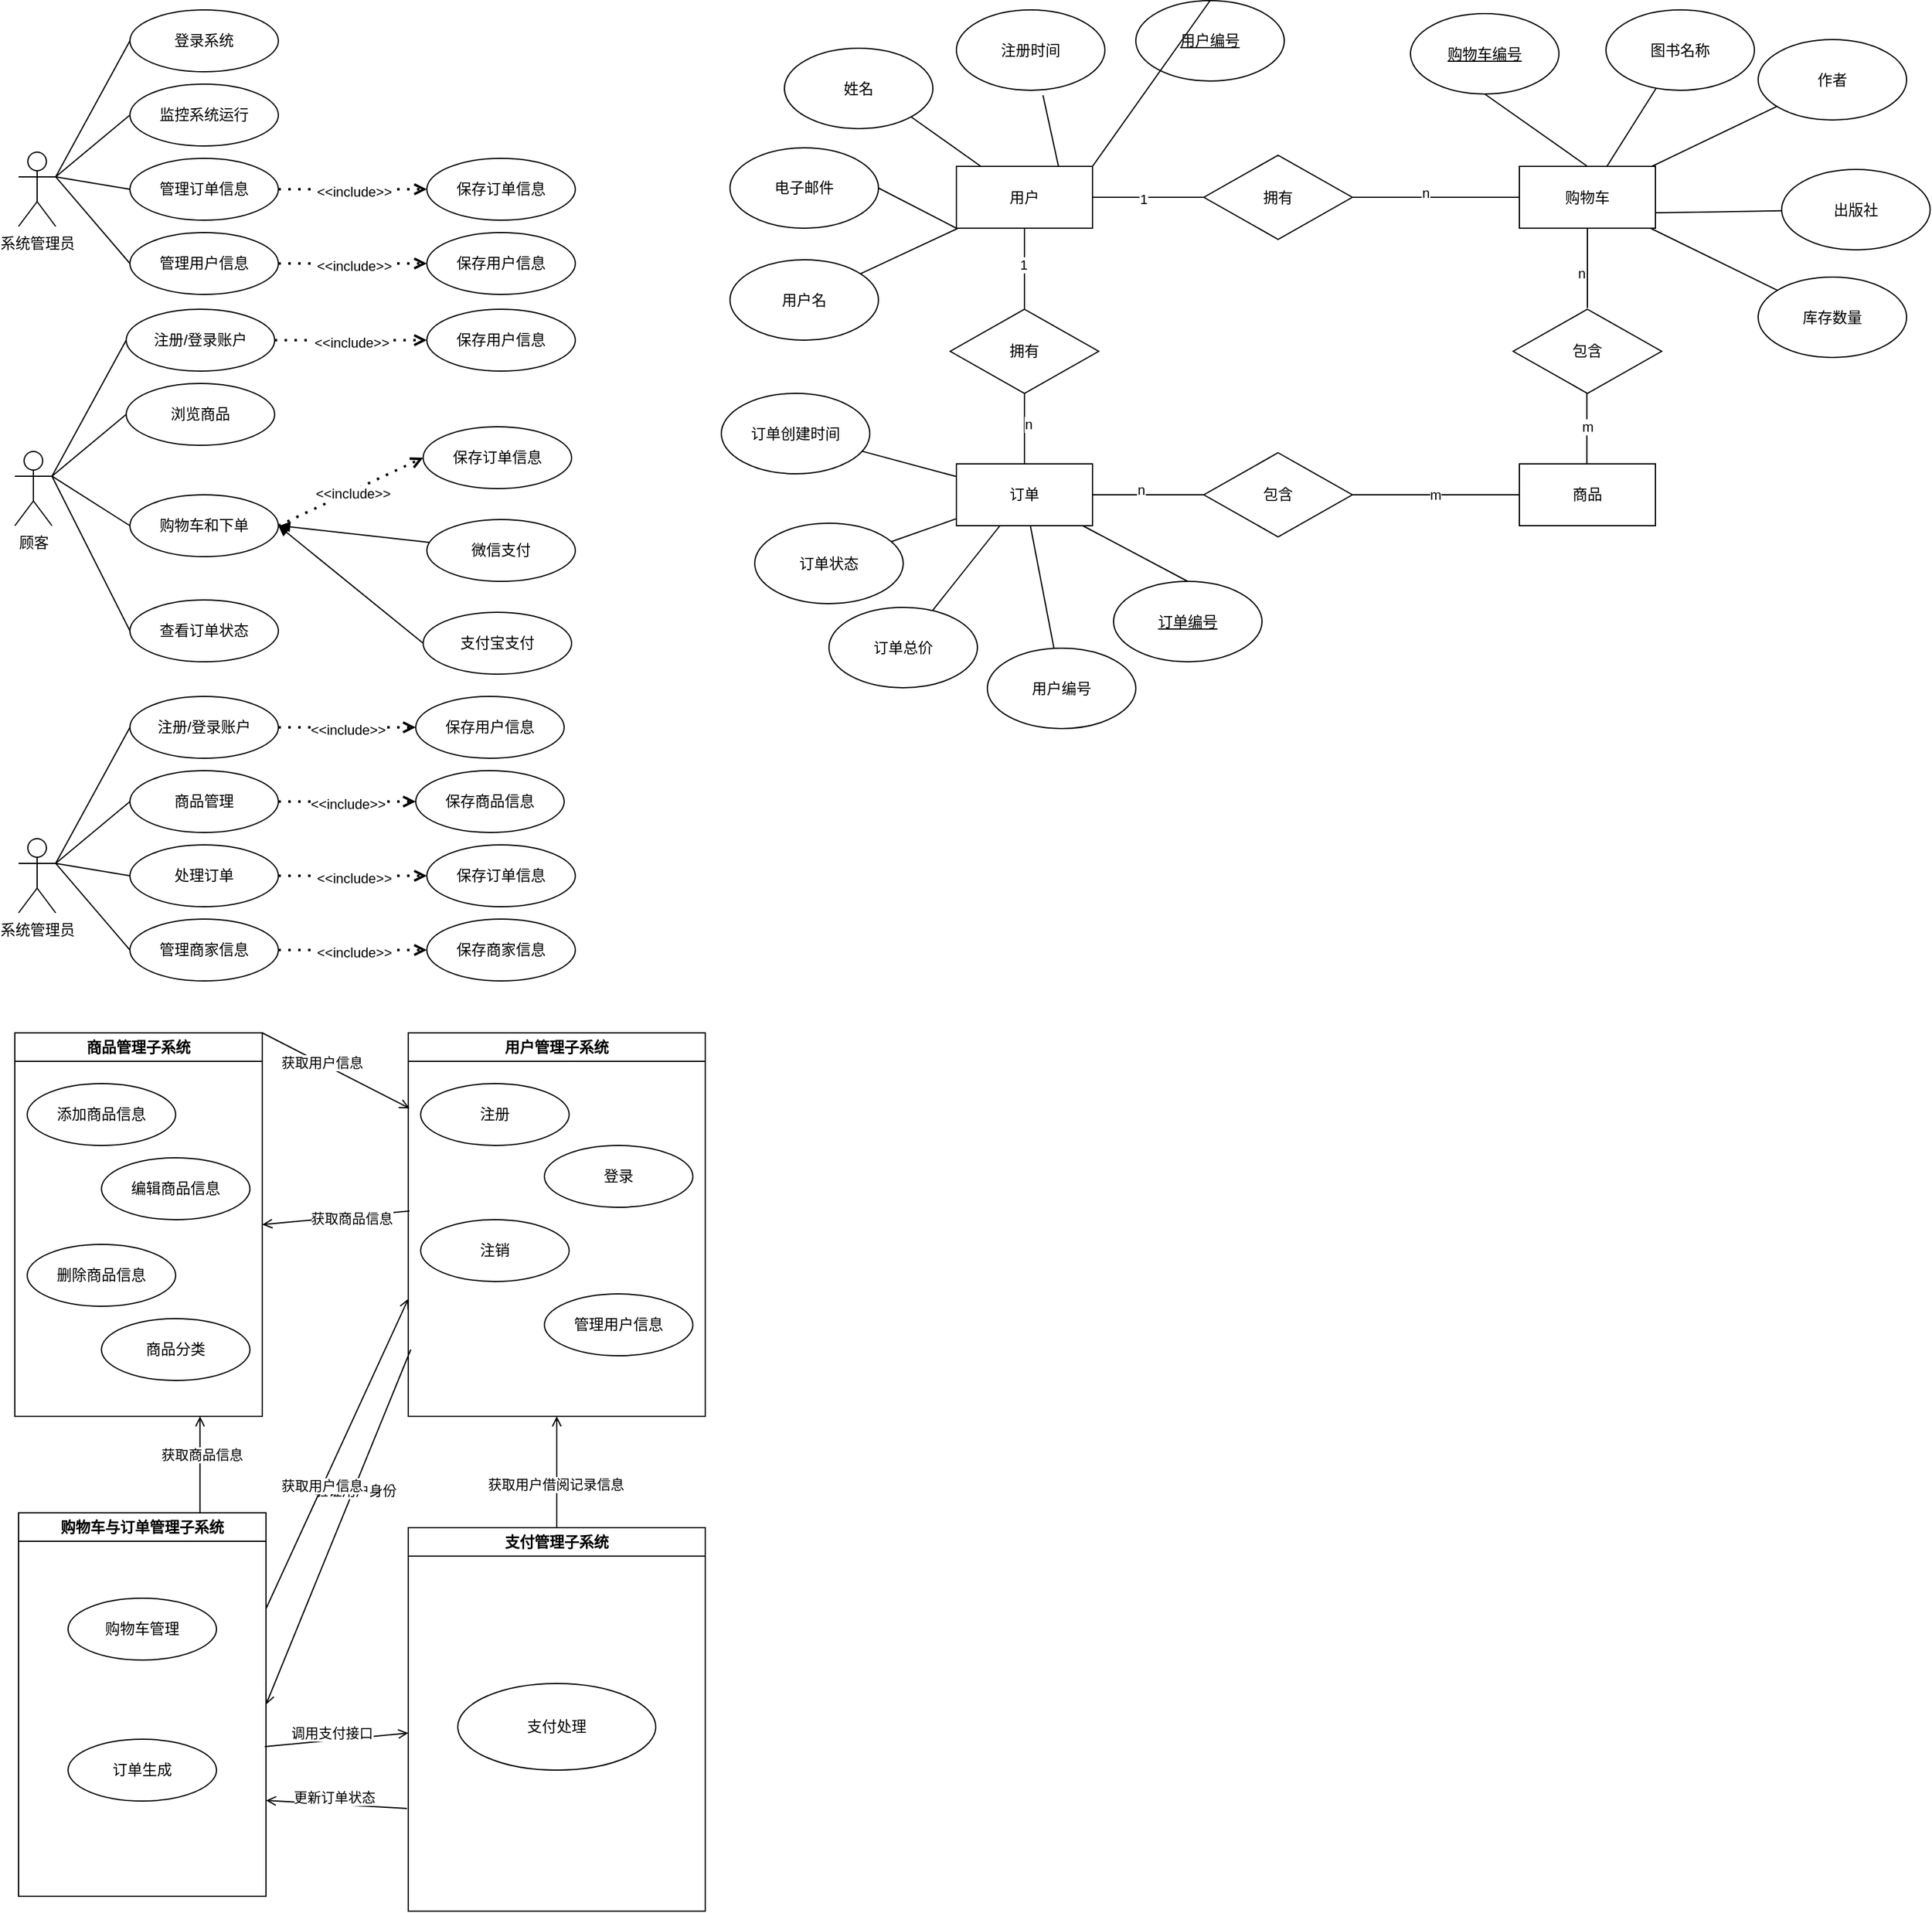 <mxfile version="23.0.0" type="github">
  <diagram name="第 1 页" id="Yiv2DQ5oim6ke4sZhG6O">
    <mxGraphModel dx="2314" dy="1391" grid="0" gridSize="10" guides="1" tooltips="1" connect="1" arrows="1" fold="1" page="0" pageScale="1" pageWidth="827" pageHeight="1169" math="0" shadow="0">
      <root>
        <mxCell id="0" />
        <mxCell id="1" parent="0" />
        <mxCell id="wwpUY6o9mBDJSFyRUAQV-1" value="系统管理员" style="shape=umlActor;verticalLabelPosition=bottom;verticalAlign=top;html=1;outlineConnect=0;" parent="1" vertex="1">
          <mxGeometry x="-139" y="-67" width="30" height="60" as="geometry" />
        </mxCell>
        <mxCell id="wwpUY6o9mBDJSFyRUAQV-2" value="登录系统" style="ellipse;whiteSpace=wrap;html=1;" parent="1" vertex="1">
          <mxGeometry x="-49" y="-182" width="120" height="50" as="geometry" />
        </mxCell>
        <mxCell id="wwpUY6o9mBDJSFyRUAQV-3" value="监控系统运行" style="ellipse;whiteSpace=wrap;html=1;" parent="1" vertex="1">
          <mxGeometry x="-49" y="-122" width="120" height="50" as="geometry" />
        </mxCell>
        <mxCell id="wwpUY6o9mBDJSFyRUAQV-4" value="管理订单信息" style="ellipse;whiteSpace=wrap;html=1;" parent="1" vertex="1">
          <mxGeometry x="-49" y="-62" width="120" height="50" as="geometry" />
        </mxCell>
        <mxCell id="wwpUY6o9mBDJSFyRUAQV-5" value="管理用户信息" style="ellipse;whiteSpace=wrap;html=1;" parent="1" vertex="1">
          <mxGeometry x="-49" y="-2" width="120" height="50" as="geometry" />
        </mxCell>
        <mxCell id="wwpUY6o9mBDJSFyRUAQV-7" value="" style="endArrow=none;html=1;rounded=0;exitX=1;exitY=0.333;exitDx=0;exitDy=0;exitPerimeter=0;entryX=0;entryY=0.5;entryDx=0;entryDy=0;targetPerimeterSpacing=0;startArrow=none;startFill=0;endFill=0;" parent="1" source="wwpUY6o9mBDJSFyRUAQV-1" target="wwpUY6o9mBDJSFyRUAQV-2" edge="1">
          <mxGeometry width="50" height="50" relative="1" as="geometry">
            <mxPoint x="-109" y="-82" as="sourcePoint" />
            <mxPoint x="-59" y="-132" as="targetPoint" />
          </mxGeometry>
        </mxCell>
        <mxCell id="wwpUY6o9mBDJSFyRUAQV-8" value="" style="endArrow=none;html=1;rounded=0;exitX=1;exitY=0.333;exitDx=0;exitDy=0;exitPerimeter=0;entryX=0;entryY=0.5;entryDx=0;entryDy=0;targetPerimeterSpacing=0;startArrow=none;startFill=0;endFill=0;" parent="1" source="wwpUY6o9mBDJSFyRUAQV-1" target="wwpUY6o9mBDJSFyRUAQV-3" edge="1">
          <mxGeometry width="50" height="50" relative="1" as="geometry">
            <mxPoint x="-106" y="-51" as="sourcePoint" />
            <mxPoint x="-39" y="-147" as="targetPoint" />
          </mxGeometry>
        </mxCell>
        <mxCell id="wwpUY6o9mBDJSFyRUAQV-9" value="" style="endArrow=none;html=1;rounded=0;exitX=1;exitY=0.333;exitDx=0;exitDy=0;exitPerimeter=0;entryX=0;entryY=0.5;entryDx=0;entryDy=0;targetPerimeterSpacing=0;startArrow=none;startFill=0;endFill=0;" parent="1" source="wwpUY6o9mBDJSFyRUAQV-1" target="wwpUY6o9mBDJSFyRUAQV-4" edge="1">
          <mxGeometry width="50" height="50" relative="1" as="geometry">
            <mxPoint x="-96" y="-41" as="sourcePoint" />
            <mxPoint x="-29" y="-137" as="targetPoint" />
          </mxGeometry>
        </mxCell>
        <mxCell id="wwpUY6o9mBDJSFyRUAQV-10" value="" style="endArrow=none;html=1;rounded=0;entryX=0;entryY=0.5;entryDx=0;entryDy=0;targetPerimeterSpacing=0;startArrow=none;startFill=0;endFill=0;exitX=1;exitY=0.333;exitDx=0;exitDy=0;exitPerimeter=0;" parent="1" source="wwpUY6o9mBDJSFyRUAQV-1" target="wwpUY6o9mBDJSFyRUAQV-5" edge="1">
          <mxGeometry width="50" height="50" relative="1" as="geometry">
            <mxPoint x="-109" y="-42" as="sourcePoint" />
            <mxPoint x="-19" y="-127" as="targetPoint" />
          </mxGeometry>
        </mxCell>
        <mxCell id="wwpUY6o9mBDJSFyRUAQV-14" value="保存用户信息" style="ellipse;whiteSpace=wrap;html=1;" parent="1" vertex="1">
          <mxGeometry x="191" y="-2" width="120" height="50" as="geometry" />
        </mxCell>
        <mxCell id="wwpUY6o9mBDJSFyRUAQV-15" value="i" style="endArrow=open;dashed=1;html=1;dashPattern=1 3;strokeWidth=2;rounded=0;exitX=1;exitY=0.5;exitDx=0;exitDy=0;entryX=0;entryY=0.5;entryDx=0;entryDy=0;endFill=0;" parent="1" source="wwpUY6o9mBDJSFyRUAQV-5" target="wwpUY6o9mBDJSFyRUAQV-14" edge="1">
          <mxGeometry width="50" height="50" relative="1" as="geometry">
            <mxPoint x="81" y="-13" as="sourcePoint" />
            <mxPoint x="201" y="-13" as="targetPoint" />
          </mxGeometry>
        </mxCell>
        <mxCell id="wwpUY6o9mBDJSFyRUAQV-16" value="&amp;lt;&amp;lt;include&amp;gt;&amp;gt;" style="edgeLabel;html=1;align=center;verticalAlign=middle;resizable=0;points=[];" parent="wwpUY6o9mBDJSFyRUAQV-15" vertex="1" connectable="0">
          <mxGeometry x="0.012" y="-2" relative="1" as="geometry">
            <mxPoint as="offset" />
          </mxGeometry>
        </mxCell>
        <mxCell id="QVRJEaV4QxOZm5xQxeen-37" value="保存订单信息" style="ellipse;whiteSpace=wrap;html=1;" vertex="1" parent="1">
          <mxGeometry x="191" y="-62" width="120" height="50" as="geometry" />
        </mxCell>
        <mxCell id="QVRJEaV4QxOZm5xQxeen-38" value="i" style="endArrow=open;dashed=1;html=1;dashPattern=1 3;strokeWidth=2;rounded=0;exitX=1;exitY=0.5;exitDx=0;exitDy=0;entryX=0;entryY=0.5;entryDx=0;entryDy=0;endFill=0;" edge="1" parent="1" source="wwpUY6o9mBDJSFyRUAQV-4" target="QVRJEaV4QxOZm5xQxeen-37">
          <mxGeometry width="50" height="50" relative="1" as="geometry">
            <mxPoint x="81" y="-72" as="sourcePoint" />
            <mxPoint x="201" y="-72" as="targetPoint" />
          </mxGeometry>
        </mxCell>
        <mxCell id="QVRJEaV4QxOZm5xQxeen-39" value="&amp;lt;&amp;lt;include&amp;gt;&amp;gt;" style="edgeLabel;html=1;align=center;verticalAlign=middle;resizable=0;points=[];" vertex="1" connectable="0" parent="QVRJEaV4QxOZm5xQxeen-38">
          <mxGeometry x="0.012" y="-2" relative="1" as="geometry">
            <mxPoint as="offset" />
          </mxGeometry>
        </mxCell>
        <mxCell id="QVRJEaV4QxOZm5xQxeen-107" value="顾客" style="shape=umlActor;verticalLabelPosition=bottom;verticalAlign=top;html=1;outlineConnect=0;" vertex="1" parent="1">
          <mxGeometry x="-142" y="175" width="30" height="60" as="geometry" />
        </mxCell>
        <mxCell id="QVRJEaV4QxOZm5xQxeen-108" value="注册/登录账户" style="ellipse;whiteSpace=wrap;html=1;" vertex="1" parent="1">
          <mxGeometry x="-52" y="60" width="120" height="50" as="geometry" />
        </mxCell>
        <mxCell id="QVRJEaV4QxOZm5xQxeen-109" value="浏览商品" style="ellipse;whiteSpace=wrap;html=1;" vertex="1" parent="1">
          <mxGeometry x="-52" y="120" width="120" height="50" as="geometry" />
        </mxCell>
        <mxCell id="QVRJEaV4QxOZm5xQxeen-110" value="购物车和下单" style="ellipse;whiteSpace=wrap;html=1;" vertex="1" parent="1">
          <mxGeometry x="-49" y="210" width="120" height="50" as="geometry" />
        </mxCell>
        <mxCell id="QVRJEaV4QxOZm5xQxeen-111" value="查看订单状态" style="ellipse;whiteSpace=wrap;html=1;" vertex="1" parent="1">
          <mxGeometry x="-49" y="295" width="120" height="50" as="geometry" />
        </mxCell>
        <mxCell id="QVRJEaV4QxOZm5xQxeen-112" value="" style="endArrow=none;html=1;rounded=0;exitX=1;exitY=0.333;exitDx=0;exitDy=0;exitPerimeter=0;entryX=0;entryY=0.5;entryDx=0;entryDy=0;targetPerimeterSpacing=0;startArrow=none;startFill=0;endFill=0;" edge="1" parent="1" source="QVRJEaV4QxOZm5xQxeen-107" target="QVRJEaV4QxOZm5xQxeen-108">
          <mxGeometry width="50" height="50" relative="1" as="geometry">
            <mxPoint x="-112" y="160" as="sourcePoint" />
            <mxPoint x="-62" y="110" as="targetPoint" />
          </mxGeometry>
        </mxCell>
        <mxCell id="QVRJEaV4QxOZm5xQxeen-113" value="" style="endArrow=none;html=1;rounded=0;exitX=1;exitY=0.333;exitDx=0;exitDy=0;exitPerimeter=0;entryX=0;entryY=0.5;entryDx=0;entryDy=0;targetPerimeterSpacing=0;startArrow=none;startFill=0;endFill=0;" edge="1" parent="1" source="QVRJEaV4QxOZm5xQxeen-107" target="QVRJEaV4QxOZm5xQxeen-109">
          <mxGeometry width="50" height="50" relative="1" as="geometry">
            <mxPoint x="-109" y="191" as="sourcePoint" />
            <mxPoint x="-42" y="95" as="targetPoint" />
          </mxGeometry>
        </mxCell>
        <mxCell id="QVRJEaV4QxOZm5xQxeen-114" value="" style="endArrow=none;html=1;rounded=0;exitX=1;exitY=0.333;exitDx=0;exitDy=0;exitPerimeter=0;entryX=0;entryY=0.5;entryDx=0;entryDy=0;targetPerimeterSpacing=0;startArrow=none;startFill=0;endFill=0;" edge="1" parent="1" source="QVRJEaV4QxOZm5xQxeen-107" target="QVRJEaV4QxOZm5xQxeen-110">
          <mxGeometry width="50" height="50" relative="1" as="geometry">
            <mxPoint x="-99" y="201" as="sourcePoint" />
            <mxPoint x="-32" y="105" as="targetPoint" />
          </mxGeometry>
        </mxCell>
        <mxCell id="QVRJEaV4QxOZm5xQxeen-115" value="" style="endArrow=none;html=1;rounded=0;entryX=0;entryY=0.5;entryDx=0;entryDy=0;targetPerimeterSpacing=0;startArrow=none;startFill=0;endFill=0;exitX=1;exitY=0.333;exitDx=0;exitDy=0;exitPerimeter=0;" edge="1" parent="1" source="QVRJEaV4QxOZm5xQxeen-107" target="QVRJEaV4QxOZm5xQxeen-111">
          <mxGeometry width="50" height="50" relative="1" as="geometry">
            <mxPoint x="-112" y="200" as="sourcePoint" />
            <mxPoint x="-22" y="115" as="targetPoint" />
          </mxGeometry>
        </mxCell>
        <mxCell id="QVRJEaV4QxOZm5xQxeen-116" value="保存用户信息" style="ellipse;whiteSpace=wrap;html=1;" vertex="1" parent="1">
          <mxGeometry x="191" y="60" width="120" height="50" as="geometry" />
        </mxCell>
        <mxCell id="QVRJEaV4QxOZm5xQxeen-117" value="i" style="endArrow=open;dashed=1;html=1;dashPattern=1 3;strokeWidth=2;rounded=0;exitX=1;exitY=0.5;exitDx=0;exitDy=0;entryX=0;entryY=0.5;entryDx=0;entryDy=0;endFill=0;" edge="1" parent="1" source="QVRJEaV4QxOZm5xQxeen-108" target="QVRJEaV4QxOZm5xQxeen-116">
          <mxGeometry width="50" height="50" relative="1" as="geometry">
            <mxPoint x="78" y="229" as="sourcePoint" />
            <mxPoint x="198" y="229" as="targetPoint" />
          </mxGeometry>
        </mxCell>
        <mxCell id="QVRJEaV4QxOZm5xQxeen-118" value="&amp;lt;&amp;lt;include&amp;gt;&amp;gt;" style="edgeLabel;html=1;align=center;verticalAlign=middle;resizable=0;points=[];" vertex="1" connectable="0" parent="QVRJEaV4QxOZm5xQxeen-117">
          <mxGeometry x="0.012" y="-2" relative="1" as="geometry">
            <mxPoint as="offset" />
          </mxGeometry>
        </mxCell>
        <mxCell id="QVRJEaV4QxOZm5xQxeen-119" value="保存订单信息" style="ellipse;whiteSpace=wrap;html=1;" vertex="1" parent="1">
          <mxGeometry x="188" y="155" width="120" height="50" as="geometry" />
        </mxCell>
        <mxCell id="QVRJEaV4QxOZm5xQxeen-120" value="i" style="endArrow=open;dashed=1;html=1;dashPattern=1 3;strokeWidth=2;rounded=0;exitX=1;exitY=0.5;exitDx=0;exitDy=0;entryX=0;entryY=0.5;entryDx=0;entryDy=0;endFill=0;" edge="1" parent="1" source="QVRJEaV4QxOZm5xQxeen-110" target="QVRJEaV4QxOZm5xQxeen-119">
          <mxGeometry width="50" height="50" relative="1" as="geometry">
            <mxPoint x="78" y="170" as="sourcePoint" />
            <mxPoint x="198" y="170" as="targetPoint" />
          </mxGeometry>
        </mxCell>
        <mxCell id="QVRJEaV4QxOZm5xQxeen-121" value="&amp;lt;&amp;lt;include&amp;gt;&amp;gt;" style="edgeLabel;html=1;align=center;verticalAlign=middle;resizable=0;points=[];" vertex="1" connectable="0" parent="QVRJEaV4QxOZm5xQxeen-120">
          <mxGeometry x="0.012" y="-2" relative="1" as="geometry">
            <mxPoint as="offset" />
          </mxGeometry>
        </mxCell>
        <mxCell id="QVRJEaV4QxOZm5xQxeen-122" value="微信支付" style="ellipse;whiteSpace=wrap;html=1;" vertex="1" parent="1">
          <mxGeometry x="191" y="230" width="120" height="50" as="geometry" />
        </mxCell>
        <mxCell id="QVRJEaV4QxOZm5xQxeen-125" value="" style="endArrow=none;html=1;rounded=0;targetPerimeterSpacing=0;startArrow=block;startFill=1;endFill=0;" edge="1" parent="1" target="QVRJEaV4QxOZm5xQxeen-122">
          <mxGeometry width="50" height="50" relative="1" as="geometry">
            <mxPoint x="72" y="235" as="sourcePoint" />
            <mxPoint x="-42" y="95" as="targetPoint" />
          </mxGeometry>
        </mxCell>
        <mxCell id="QVRJEaV4QxOZm5xQxeen-126" value="支付宝支付" style="ellipse;whiteSpace=wrap;html=1;" vertex="1" parent="1">
          <mxGeometry x="188" y="305" width="120" height="50" as="geometry" />
        </mxCell>
        <mxCell id="QVRJEaV4QxOZm5xQxeen-127" value="" style="endArrow=none;html=1;rounded=0;targetPerimeterSpacing=0;startArrow=block;startFill=1;endFill=0;entryX=0;entryY=0.5;entryDx=0;entryDy=0;exitX=1;exitY=0.5;exitDx=0;exitDy=0;" edge="1" parent="1" source="QVRJEaV4QxOZm5xQxeen-110" target="QVRJEaV4QxOZm5xQxeen-126">
          <mxGeometry width="50" height="50" relative="1" as="geometry">
            <mxPoint x="82" y="245" as="sourcePoint" />
            <mxPoint x="203" y="259" as="targetPoint" />
            <Array as="points" />
          </mxGeometry>
        </mxCell>
        <mxCell id="QVRJEaV4QxOZm5xQxeen-128" value="系统管理员" style="shape=umlActor;verticalLabelPosition=bottom;verticalAlign=top;html=1;outlineConnect=0;" vertex="1" parent="1">
          <mxGeometry x="-139" y="488" width="30" height="60" as="geometry" />
        </mxCell>
        <mxCell id="QVRJEaV4QxOZm5xQxeen-129" value="注册/登录账户" style="ellipse;whiteSpace=wrap;html=1;" vertex="1" parent="1">
          <mxGeometry x="-49" y="373" width="120" height="50" as="geometry" />
        </mxCell>
        <mxCell id="QVRJEaV4QxOZm5xQxeen-130" value="商品管理" style="ellipse;whiteSpace=wrap;html=1;" vertex="1" parent="1">
          <mxGeometry x="-49" y="433" width="120" height="50" as="geometry" />
        </mxCell>
        <mxCell id="QVRJEaV4QxOZm5xQxeen-131" value="处理订单" style="ellipse;whiteSpace=wrap;html=1;" vertex="1" parent="1">
          <mxGeometry x="-49" y="493" width="120" height="50" as="geometry" />
        </mxCell>
        <mxCell id="QVRJEaV4QxOZm5xQxeen-132" value="管理商家信息" style="ellipse;whiteSpace=wrap;html=1;" vertex="1" parent="1">
          <mxGeometry x="-49" y="553" width="120" height="50" as="geometry" />
        </mxCell>
        <mxCell id="QVRJEaV4QxOZm5xQxeen-133" value="" style="endArrow=none;html=1;rounded=0;exitX=1;exitY=0.333;exitDx=0;exitDy=0;exitPerimeter=0;entryX=0;entryY=0.5;entryDx=0;entryDy=0;targetPerimeterSpacing=0;startArrow=none;startFill=0;endFill=0;" edge="1" parent="1" source="QVRJEaV4QxOZm5xQxeen-128" target="QVRJEaV4QxOZm5xQxeen-129">
          <mxGeometry width="50" height="50" relative="1" as="geometry">
            <mxPoint x="-109" y="473" as="sourcePoint" />
            <mxPoint x="-59" y="423" as="targetPoint" />
          </mxGeometry>
        </mxCell>
        <mxCell id="QVRJEaV4QxOZm5xQxeen-134" value="" style="endArrow=none;html=1;rounded=0;exitX=1;exitY=0.333;exitDx=0;exitDy=0;exitPerimeter=0;entryX=0;entryY=0.5;entryDx=0;entryDy=0;targetPerimeterSpacing=0;startArrow=none;startFill=0;endFill=0;" edge="1" parent="1" source="QVRJEaV4QxOZm5xQxeen-128" target="QVRJEaV4QxOZm5xQxeen-130">
          <mxGeometry width="50" height="50" relative="1" as="geometry">
            <mxPoint x="-106" y="504" as="sourcePoint" />
            <mxPoint x="-39" y="408" as="targetPoint" />
          </mxGeometry>
        </mxCell>
        <mxCell id="QVRJEaV4QxOZm5xQxeen-135" value="" style="endArrow=none;html=1;rounded=0;exitX=1;exitY=0.333;exitDx=0;exitDy=0;exitPerimeter=0;entryX=0;entryY=0.5;entryDx=0;entryDy=0;targetPerimeterSpacing=0;startArrow=none;startFill=0;endFill=0;" edge="1" parent="1" source="QVRJEaV4QxOZm5xQxeen-128" target="QVRJEaV4QxOZm5xQxeen-131">
          <mxGeometry width="50" height="50" relative="1" as="geometry">
            <mxPoint x="-96" y="514" as="sourcePoint" />
            <mxPoint x="-29" y="418" as="targetPoint" />
          </mxGeometry>
        </mxCell>
        <mxCell id="QVRJEaV4QxOZm5xQxeen-136" value="" style="endArrow=none;html=1;rounded=0;entryX=0;entryY=0.5;entryDx=0;entryDy=0;targetPerimeterSpacing=0;startArrow=none;startFill=0;endFill=0;exitX=1;exitY=0.333;exitDx=0;exitDy=0;exitPerimeter=0;" edge="1" parent="1" source="QVRJEaV4QxOZm5xQxeen-128" target="QVRJEaV4QxOZm5xQxeen-132">
          <mxGeometry width="50" height="50" relative="1" as="geometry">
            <mxPoint x="-109" y="513" as="sourcePoint" />
            <mxPoint x="-19" y="428" as="targetPoint" />
          </mxGeometry>
        </mxCell>
        <mxCell id="QVRJEaV4QxOZm5xQxeen-137" value="保存商家信息" style="ellipse;whiteSpace=wrap;html=1;" vertex="1" parent="1">
          <mxGeometry x="191" y="553" width="120" height="50" as="geometry" />
        </mxCell>
        <mxCell id="QVRJEaV4QxOZm5xQxeen-138" value="i" style="endArrow=open;dashed=1;html=1;dashPattern=1 3;strokeWidth=2;rounded=0;exitX=1;exitY=0.5;exitDx=0;exitDy=0;entryX=0;entryY=0.5;entryDx=0;entryDy=0;endFill=0;" edge="1" parent="1" source="QVRJEaV4QxOZm5xQxeen-132" target="QVRJEaV4QxOZm5xQxeen-137">
          <mxGeometry width="50" height="50" relative="1" as="geometry">
            <mxPoint x="81" y="542" as="sourcePoint" />
            <mxPoint x="201" y="542" as="targetPoint" />
          </mxGeometry>
        </mxCell>
        <mxCell id="QVRJEaV4QxOZm5xQxeen-139" value="&amp;lt;&amp;lt;include&amp;gt;&amp;gt;" style="edgeLabel;html=1;align=center;verticalAlign=middle;resizable=0;points=[];" vertex="1" connectable="0" parent="QVRJEaV4QxOZm5xQxeen-138">
          <mxGeometry x="0.012" y="-2" relative="1" as="geometry">
            <mxPoint as="offset" />
          </mxGeometry>
        </mxCell>
        <mxCell id="QVRJEaV4QxOZm5xQxeen-140" value="保存订单信息" style="ellipse;whiteSpace=wrap;html=1;" vertex="1" parent="1">
          <mxGeometry x="191" y="493" width="120" height="50" as="geometry" />
        </mxCell>
        <mxCell id="QVRJEaV4QxOZm5xQxeen-141" value="i" style="endArrow=open;dashed=1;html=1;dashPattern=1 3;strokeWidth=2;rounded=0;exitX=1;exitY=0.5;exitDx=0;exitDy=0;entryX=0;entryY=0.5;entryDx=0;entryDy=0;endFill=0;" edge="1" parent="1" source="QVRJEaV4QxOZm5xQxeen-131" target="QVRJEaV4QxOZm5xQxeen-140">
          <mxGeometry width="50" height="50" relative="1" as="geometry">
            <mxPoint x="81" y="483" as="sourcePoint" />
            <mxPoint x="201" y="483" as="targetPoint" />
          </mxGeometry>
        </mxCell>
        <mxCell id="QVRJEaV4QxOZm5xQxeen-142" value="&amp;lt;&amp;lt;include&amp;gt;&amp;gt;" style="edgeLabel;html=1;align=center;verticalAlign=middle;resizable=0;points=[];" vertex="1" connectable="0" parent="QVRJEaV4QxOZm5xQxeen-141">
          <mxGeometry x="0.012" y="-2" relative="1" as="geometry">
            <mxPoint as="offset" />
          </mxGeometry>
        </mxCell>
        <mxCell id="QVRJEaV4QxOZm5xQxeen-143" value="保存用户信息" style="ellipse;whiteSpace=wrap;html=1;" vertex="1" parent="1">
          <mxGeometry x="182" y="373" width="120" height="50" as="geometry" />
        </mxCell>
        <mxCell id="QVRJEaV4QxOZm5xQxeen-144" value="i" style="endArrow=open;dashed=1;html=1;dashPattern=1 3;strokeWidth=2;rounded=0;exitX=1;exitY=0.5;exitDx=0;exitDy=0;entryX=0;entryY=0.5;entryDx=0;entryDy=0;endFill=0;" edge="1" parent="1" target="QVRJEaV4QxOZm5xQxeen-143" source="QVRJEaV4QxOZm5xQxeen-129">
          <mxGeometry width="50" height="50" relative="1" as="geometry">
            <mxPoint x="36.0" y="396" as="sourcePoint" />
            <mxPoint x="189" y="360" as="targetPoint" />
          </mxGeometry>
        </mxCell>
        <mxCell id="QVRJEaV4QxOZm5xQxeen-145" value="&amp;lt;&amp;lt;include&amp;gt;&amp;gt;" style="edgeLabel;html=1;align=center;verticalAlign=middle;resizable=0;points=[];" vertex="1" connectable="0" parent="QVRJEaV4QxOZm5xQxeen-144">
          <mxGeometry x="0.012" y="-2" relative="1" as="geometry">
            <mxPoint as="offset" />
          </mxGeometry>
        </mxCell>
        <mxCell id="QVRJEaV4QxOZm5xQxeen-146" value="保存商品信息" style="ellipse;whiteSpace=wrap;html=1;" vertex="1" parent="1">
          <mxGeometry x="182" y="433" width="120" height="50" as="geometry" />
        </mxCell>
        <mxCell id="QVRJEaV4QxOZm5xQxeen-147" value="i" style="endArrow=open;dashed=1;html=1;dashPattern=1 3;strokeWidth=2;rounded=0;exitX=1;exitY=0.5;exitDx=0;exitDy=0;entryX=0;entryY=0.5;entryDx=0;entryDy=0;endFill=0;" edge="1" parent="1" source="QVRJEaV4QxOZm5xQxeen-130" target="QVRJEaV4QxOZm5xQxeen-146">
          <mxGeometry width="50" height="50" relative="1" as="geometry">
            <mxPoint x="81" y="408" as="sourcePoint" />
            <mxPoint x="192" y="408" as="targetPoint" />
          </mxGeometry>
        </mxCell>
        <mxCell id="QVRJEaV4QxOZm5xQxeen-148" value="&amp;lt;&amp;lt;include&amp;gt;&amp;gt;" style="edgeLabel;html=1;align=center;verticalAlign=middle;resizable=0;points=[];" vertex="1" connectable="0" parent="QVRJEaV4QxOZm5xQxeen-147">
          <mxGeometry x="0.012" y="-2" relative="1" as="geometry">
            <mxPoint as="offset" />
          </mxGeometry>
        </mxCell>
        <mxCell id="QVRJEaV4QxOZm5xQxeen-149" value="商品管理子系统" style="swimlane;whiteSpace=wrap;html=1;" vertex="1" parent="1">
          <mxGeometry x="-142" y="645" width="200" height="310" as="geometry">
            <mxRectangle x="290" y="690" width="110" height="30" as="alternateBounds" />
          </mxGeometry>
        </mxCell>
        <mxCell id="QVRJEaV4QxOZm5xQxeen-150" value="添加商品信息" style="ellipse;whiteSpace=wrap;html=1;" vertex="1" parent="QVRJEaV4QxOZm5xQxeen-149">
          <mxGeometry x="10" y="41" width="120" height="50" as="geometry" />
        </mxCell>
        <mxCell id="QVRJEaV4QxOZm5xQxeen-151" value="编辑商品信息" style="ellipse;whiteSpace=wrap;html=1;" vertex="1" parent="QVRJEaV4QxOZm5xQxeen-149">
          <mxGeometry x="70" y="101" width="120" height="50" as="geometry" />
        </mxCell>
        <mxCell id="QVRJEaV4QxOZm5xQxeen-152" value="删除商品信息" style="ellipse;whiteSpace=wrap;html=1;" vertex="1" parent="QVRJEaV4QxOZm5xQxeen-149">
          <mxGeometry x="10" y="171" width="120" height="50" as="geometry" />
        </mxCell>
        <mxCell id="QVRJEaV4QxOZm5xQxeen-153" value="商品分类" style="ellipse;whiteSpace=wrap;html=1;" vertex="1" parent="QVRJEaV4QxOZm5xQxeen-149">
          <mxGeometry x="70" y="231" width="120" height="50" as="geometry" />
        </mxCell>
        <mxCell id="QVRJEaV4QxOZm5xQxeen-154" value="用户管理子系统" style="swimlane;whiteSpace=wrap;html=1;" vertex="1" parent="1">
          <mxGeometry x="176" y="645" width="240" height="310" as="geometry">
            <mxRectangle x="290" y="690" width="110" height="30" as="alternateBounds" />
          </mxGeometry>
        </mxCell>
        <mxCell id="QVRJEaV4QxOZm5xQxeen-155" value="注册" style="ellipse;whiteSpace=wrap;html=1;" vertex="1" parent="QVRJEaV4QxOZm5xQxeen-154">
          <mxGeometry x="10" y="41" width="120" height="50" as="geometry" />
        </mxCell>
        <mxCell id="QVRJEaV4QxOZm5xQxeen-156" value="登录" style="ellipse;whiteSpace=wrap;html=1;" vertex="1" parent="QVRJEaV4QxOZm5xQxeen-154">
          <mxGeometry x="110" y="91" width="120" height="50" as="geometry" />
        </mxCell>
        <mxCell id="QVRJEaV4QxOZm5xQxeen-157" value="注销" style="ellipse;whiteSpace=wrap;html=1;" vertex="1" parent="QVRJEaV4QxOZm5xQxeen-154">
          <mxGeometry x="10" y="151" width="120" height="50" as="geometry" />
        </mxCell>
        <mxCell id="QVRJEaV4QxOZm5xQxeen-159" value="管理用户信息" style="ellipse;whiteSpace=wrap;html=1;" vertex="1" parent="QVRJEaV4QxOZm5xQxeen-154">
          <mxGeometry x="110" y="211" width="120" height="50" as="geometry" />
        </mxCell>
        <mxCell id="QVRJEaV4QxOZm5xQxeen-160" value="购物车与订单管理子系统" style="swimlane;whiteSpace=wrap;html=1;" vertex="1" parent="1">
          <mxGeometry x="-139" y="1033" width="200" height="310" as="geometry">
            <mxRectangle x="290" y="690" width="110" height="30" as="alternateBounds" />
          </mxGeometry>
        </mxCell>
        <mxCell id="QVRJEaV4QxOZm5xQxeen-161" value="购物车管理" style="ellipse;whiteSpace=wrap;html=1;" vertex="1" parent="QVRJEaV4QxOZm5xQxeen-160">
          <mxGeometry x="40" y="69" width="120" height="50" as="geometry" />
        </mxCell>
        <mxCell id="QVRJEaV4QxOZm5xQxeen-162" value="订单生成" style="ellipse;whiteSpace=wrap;html=1;" vertex="1" parent="QVRJEaV4QxOZm5xQxeen-160">
          <mxGeometry x="40" y="183" width="120" height="50" as="geometry" />
        </mxCell>
        <mxCell id="QVRJEaV4QxOZm5xQxeen-164" value="支付管理子系统" style="swimlane;whiteSpace=wrap;html=1;" vertex="1" parent="1">
          <mxGeometry x="176" y="1045" width="240" height="310" as="geometry">
            <mxRectangle x="290" y="690" width="110" height="30" as="alternateBounds" />
          </mxGeometry>
        </mxCell>
        <mxCell id="QVRJEaV4QxOZm5xQxeen-165" value="支付处理" style="ellipse;whiteSpace=wrap;html=1;" vertex="1" parent="QVRJEaV4QxOZm5xQxeen-164">
          <mxGeometry x="40" y="126" width="160" height="70" as="geometry" />
        </mxCell>
        <mxCell id="QVRJEaV4QxOZm5xQxeen-167" value="" style="endArrow=open;html=1;rounded=0;targetPerimeterSpacing=0;startArrow=none;startFill=0;endFill=0;exitX=1;exitY=0;exitDx=0;exitDy=0;" edge="1" parent="1" source="QVRJEaV4QxOZm5xQxeen-149">
          <mxGeometry width="50" height="50" relative="1" as="geometry">
            <mxPoint x="56" y="715" as="sourcePoint" />
            <mxPoint x="177" y="706" as="targetPoint" />
          </mxGeometry>
        </mxCell>
        <mxCell id="QVRJEaV4QxOZm5xQxeen-168" value="获取用户信息" style="edgeLabel;html=1;align=center;verticalAlign=middle;resizable=0;points=[];" vertex="1" connectable="0" parent="QVRJEaV4QxOZm5xQxeen-167">
          <mxGeometry x="-0.209" y="1" relative="1" as="geometry">
            <mxPoint as="offset" />
          </mxGeometry>
        </mxCell>
        <mxCell id="QVRJEaV4QxOZm5xQxeen-169" value="" style="endArrow=none;html=1;rounded=0;targetPerimeterSpacing=0;startArrow=open;startFill=0;endFill=0;entryX=0.5;entryY=0;entryDx=0;entryDy=0;" edge="1" parent="1">
          <mxGeometry width="50" height="50" relative="1" as="geometry">
            <mxPoint x="7.66" y="955" as="sourcePoint" />
            <mxPoint x="7.66" y="1033" as="targetPoint" />
          </mxGeometry>
        </mxCell>
        <mxCell id="QVRJEaV4QxOZm5xQxeen-170" value="获取商品信息" style="edgeLabel;html=1;align=center;verticalAlign=middle;resizable=0;points=[];" vertex="1" connectable="0" parent="QVRJEaV4QxOZm5xQxeen-169">
          <mxGeometry x="-0.209" y="1" relative="1" as="geometry">
            <mxPoint as="offset" />
          </mxGeometry>
        </mxCell>
        <mxCell id="QVRJEaV4QxOZm5xQxeen-171" value="" style="endArrow=open;html=1;rounded=0;targetPerimeterSpacing=0;startArrow=none;startFill=0;endFill=0;entryX=1;entryY=0.5;entryDx=0;entryDy=0;" edge="1" parent="1" target="QVRJEaV4QxOZm5xQxeen-149">
          <mxGeometry width="50" height="50" relative="1" as="geometry">
            <mxPoint x="177" y="789" as="sourcePoint" />
            <mxPoint x="166" y="835" as="targetPoint" />
          </mxGeometry>
        </mxCell>
        <mxCell id="QVRJEaV4QxOZm5xQxeen-172" value="获取商品信息" style="edgeLabel;html=1;align=center;verticalAlign=middle;resizable=0;points=[];" vertex="1" connectable="0" parent="QVRJEaV4QxOZm5xQxeen-171">
          <mxGeometry x="-0.209" y="1" relative="1" as="geometry">
            <mxPoint as="offset" />
          </mxGeometry>
        </mxCell>
        <mxCell id="QVRJEaV4QxOZm5xQxeen-173" value="" style="endArrow=open;html=1;rounded=0;targetPerimeterSpacing=0;startArrow=none;startFill=0;endFill=0;entryX=1;entryY=0.5;entryDx=0;entryDy=0;" edge="1" parent="1" target="QVRJEaV4QxOZm5xQxeen-160">
          <mxGeometry width="50" height="50" relative="1" as="geometry">
            <mxPoint x="178" y="901" as="sourcePoint" />
            <mxPoint x="-24" y="1155" as="targetPoint" />
          </mxGeometry>
        </mxCell>
        <mxCell id="QVRJEaV4QxOZm5xQxeen-174" value="验证用户身份" style="edgeLabel;html=1;align=center;verticalAlign=middle;resizable=0;points=[];" vertex="1" connectable="0" parent="QVRJEaV4QxOZm5xQxeen-173">
          <mxGeometry x="-0.209" y="1" relative="1" as="geometry">
            <mxPoint as="offset" />
          </mxGeometry>
        </mxCell>
        <mxCell id="QVRJEaV4QxOZm5xQxeen-175" value="" style="endArrow=open;html=1;rounded=0;targetPerimeterSpacing=0;startArrow=none;startFill=0;endFill=0;exitX=1;exitY=0.25;exitDx=0;exitDy=0;" edge="1" parent="1" source="QVRJEaV4QxOZm5xQxeen-160">
          <mxGeometry width="50" height="50" relative="1" as="geometry">
            <mxPoint x="186" y="965" as="sourcePoint" />
            <mxPoint x="176" y="860" as="targetPoint" />
          </mxGeometry>
        </mxCell>
        <mxCell id="QVRJEaV4QxOZm5xQxeen-176" value="获取用户信息" style="edgeLabel;html=1;align=center;verticalAlign=middle;resizable=0;points=[];" vertex="1" connectable="0" parent="QVRJEaV4QxOZm5xQxeen-175">
          <mxGeometry x="-0.209" y="1" relative="1" as="geometry">
            <mxPoint as="offset" />
          </mxGeometry>
        </mxCell>
        <mxCell id="QVRJEaV4QxOZm5xQxeen-177" value="" style="endArrow=open;html=1;rounded=0;targetPerimeterSpacing=0;startArrow=none;startFill=0;endFill=0;" edge="1" parent="1">
          <mxGeometry width="50" height="50" relative="1" as="geometry">
            <mxPoint x="60" y="1222" as="sourcePoint" />
            <mxPoint x="176" y="1211" as="targetPoint" />
          </mxGeometry>
        </mxCell>
        <mxCell id="QVRJEaV4QxOZm5xQxeen-178" value="调用支付接口" style="edgeLabel;html=1;align=center;verticalAlign=middle;resizable=0;points=[];" vertex="1" connectable="0" parent="QVRJEaV4QxOZm5xQxeen-177">
          <mxGeometry x="-0.209" y="1" relative="1" as="geometry">
            <mxPoint x="8" y="-6" as="offset" />
          </mxGeometry>
        </mxCell>
        <mxCell id="QVRJEaV4QxOZm5xQxeen-179" value="" style="endArrow=open;html=1;rounded=0;targetPerimeterSpacing=0;startArrow=none;startFill=0;endFill=0;exitX=0.5;exitY=0;exitDx=0;exitDy=0;entryX=0.5;entryY=1;entryDx=0;entryDy=0;" edge="1" parent="1" source="QVRJEaV4QxOZm5xQxeen-164" target="QVRJEaV4QxOZm5xQxeen-154">
          <mxGeometry width="50" height="50" relative="1" as="geometry">
            <mxPoint x="186" y="888" as="sourcePoint" />
            <mxPoint x="-9" y="1210" as="targetPoint" />
          </mxGeometry>
        </mxCell>
        <mxCell id="QVRJEaV4QxOZm5xQxeen-180" value="获取用户借阅记录信息" style="edgeLabel;html=1;align=center;verticalAlign=middle;resizable=0;points=[];" vertex="1" connectable="0" parent="QVRJEaV4QxOZm5xQxeen-179">
          <mxGeometry x="-0.209" y="1" relative="1" as="geometry">
            <mxPoint as="offset" />
          </mxGeometry>
        </mxCell>
        <mxCell id="QVRJEaV4QxOZm5xQxeen-183" value="" style="endArrow=open;html=1;rounded=0;targetPerimeterSpacing=0;startArrow=none;startFill=0;endFill=0;entryX=1;entryY=0.75;entryDx=0;entryDy=0;" edge="1" parent="1" target="QVRJEaV4QxOZm5xQxeen-160">
          <mxGeometry width="50" height="50" relative="1" as="geometry">
            <mxPoint x="175" y="1272" as="sourcePoint" />
            <mxPoint x="186" y="1221" as="targetPoint" />
          </mxGeometry>
        </mxCell>
        <mxCell id="QVRJEaV4QxOZm5xQxeen-184" value="更新订单状态" style="edgeLabel;html=1;align=center;verticalAlign=middle;resizable=0;points=[];" vertex="1" connectable="0" parent="QVRJEaV4QxOZm5xQxeen-183">
          <mxGeometry x="-0.209" y="1" relative="1" as="geometry">
            <mxPoint x="-14" y="-8" as="offset" />
          </mxGeometry>
        </mxCell>
        <mxCell id="QVRJEaV4QxOZm5xQxeen-185" value="用户" style="html=1;whiteSpace=wrap;" vertex="1" parent="1">
          <mxGeometry x="619" y="-55.5" width="110" height="50" as="geometry" />
        </mxCell>
        <mxCell id="QVRJEaV4QxOZm5xQxeen-186" value="拥有" style="rhombus;whiteSpace=wrap;html=1;" vertex="1" parent="1">
          <mxGeometry x="819" y="-64.5" width="120" height="68" as="geometry" />
        </mxCell>
        <mxCell id="QVRJEaV4QxOZm5xQxeen-187" value="&lt;u&gt;用户编号&lt;/u&gt;" style="ellipse;whiteSpace=wrap;html=1;" vertex="1" parent="1">
          <mxGeometry x="764" y="-189.5" width="120" height="65" as="geometry" />
        </mxCell>
        <mxCell id="QVRJEaV4QxOZm5xQxeen-188" value="图书名称" style="ellipse;whiteSpace=wrap;html=1;" vertex="1" parent="1">
          <mxGeometry x="1144" y="-182" width="120" height="65" as="geometry" />
        </mxCell>
        <mxCell id="QVRJEaV4QxOZm5xQxeen-189" value="" style="endArrow=none;html=1;rounded=0;entryX=0;entryY=0.5;entryDx=0;entryDy=0;exitX=1;exitY=0.5;exitDx=0;exitDy=0;" edge="1" parent="1" source="QVRJEaV4QxOZm5xQxeen-186" target="QVRJEaV4QxOZm5xQxeen-193">
          <mxGeometry width="50" height="50" relative="1" as="geometry">
            <mxPoint x="919" y="-103" as="sourcePoint" />
            <mxPoint x="969" y="-153" as="targetPoint" />
          </mxGeometry>
        </mxCell>
        <mxCell id="QVRJEaV4QxOZm5xQxeen-190" value="n" style="edgeLabel;html=1;align=center;verticalAlign=middle;resizable=0;points=[];" vertex="1" connectable="0" parent="QVRJEaV4QxOZm5xQxeen-189">
          <mxGeometry x="-0.118" y="4" relative="1" as="geometry">
            <mxPoint x="-1" as="offset" />
          </mxGeometry>
        </mxCell>
        <mxCell id="QVRJEaV4QxOZm5xQxeen-191" value="" style="endArrow=none;html=1;rounded=0;entryX=0;entryY=0.5;entryDx=0;entryDy=0;exitX=1;exitY=0.5;exitDx=0;exitDy=0;" edge="1" parent="1" source="QVRJEaV4QxOZm5xQxeen-185" target="QVRJEaV4QxOZm5xQxeen-186">
          <mxGeometry width="50" height="50" relative="1" as="geometry">
            <mxPoint x="919" y="-103" as="sourcePoint" />
            <mxPoint x="969" y="-153" as="targetPoint" />
          </mxGeometry>
        </mxCell>
        <mxCell id="QVRJEaV4QxOZm5xQxeen-192" value="1" style="edgeLabel;html=1;align=center;verticalAlign=middle;resizable=0;points=[];" vertex="1" connectable="0" parent="QVRJEaV4QxOZm5xQxeen-191">
          <mxGeometry x="-0.097" y="-1" relative="1" as="geometry">
            <mxPoint as="offset" />
          </mxGeometry>
        </mxCell>
        <mxCell id="QVRJEaV4QxOZm5xQxeen-193" value="购物车" style="html=1;whiteSpace=wrap;" vertex="1" parent="1">
          <mxGeometry x="1074" y="-55.5" width="110" height="50" as="geometry" />
        </mxCell>
        <mxCell id="QVRJEaV4QxOZm5xQxeen-194" value="用户名" style="ellipse;whiteSpace=wrap;html=1;" vertex="1" parent="1">
          <mxGeometry x="436" y="20" width="120" height="65" as="geometry" />
        </mxCell>
        <mxCell id="QVRJEaV4QxOZm5xQxeen-195" value="姓名" style="ellipse;whiteSpace=wrap;html=1;" vertex="1" parent="1">
          <mxGeometry x="480" y="-151" width="120" height="65" as="geometry" />
        </mxCell>
        <mxCell id="QVRJEaV4QxOZm5xQxeen-196" value="注册时间" style="ellipse;whiteSpace=wrap;html=1;" vertex="1" parent="1">
          <mxGeometry x="619" y="-182" width="120" height="65" as="geometry" />
        </mxCell>
        <mxCell id="QVRJEaV4QxOZm5xQxeen-197" value="" style="endArrow=none;html=1;rounded=0;entryX=0.583;entryY=1.062;entryDx=0;entryDy=0;entryPerimeter=0;exitX=0.75;exitY=0;exitDx=0;exitDy=0;" edge="1" parent="1" source="QVRJEaV4QxOZm5xQxeen-185" target="QVRJEaV4QxOZm5xQxeen-196">
          <mxGeometry width="50" height="50" relative="1" as="geometry">
            <mxPoint x="869" y="167" as="sourcePoint" />
            <mxPoint x="919" y="117" as="targetPoint" />
          </mxGeometry>
        </mxCell>
        <mxCell id="QVRJEaV4QxOZm5xQxeen-198" value="" style="endArrow=none;html=1;rounded=0;" edge="1" parent="1" source="QVRJEaV4QxOZm5xQxeen-185" target="QVRJEaV4QxOZm5xQxeen-194">
          <mxGeometry width="50" height="50" relative="1" as="geometry">
            <mxPoint x="712" y="-45" as="sourcePoint" />
            <mxPoint x="699" y="-103" as="targetPoint" />
          </mxGeometry>
        </mxCell>
        <mxCell id="QVRJEaV4QxOZm5xQxeen-199" value="" style="endArrow=none;html=1;rounded=0;entryX=1;entryY=0.5;entryDx=0;entryDy=0;exitX=0;exitY=1;exitDx=0;exitDy=0;" edge="1" parent="1" source="QVRJEaV4QxOZm5xQxeen-185" target="QVRJEaV4QxOZm5xQxeen-221">
          <mxGeometry width="50" height="50" relative="1" as="geometry">
            <mxPoint x="722" y="-35" as="sourcePoint" />
            <mxPoint x="559" y="-10" as="targetPoint" />
          </mxGeometry>
        </mxCell>
        <mxCell id="QVRJEaV4QxOZm5xQxeen-200" value="" style="endArrow=none;html=1;rounded=0;entryX=1;entryY=1;entryDx=0;entryDy=0;" edge="1" parent="1" source="QVRJEaV4QxOZm5xQxeen-185" target="QVRJEaV4QxOZm5xQxeen-195">
          <mxGeometry width="50" height="50" relative="1" as="geometry">
            <mxPoint x="659" y="-53" as="sourcePoint" />
            <mxPoint x="719" y="-83" as="targetPoint" />
          </mxGeometry>
        </mxCell>
        <mxCell id="QVRJEaV4QxOZm5xQxeen-201" value="" style="endArrow=none;html=1;rounded=0;entryX=0.5;entryY=0;entryDx=0;entryDy=0;exitX=1;exitY=0;exitDx=0;exitDy=0;" edge="1" parent="1" source="QVRJEaV4QxOZm5xQxeen-185" target="QVRJEaV4QxOZm5xQxeen-187">
          <mxGeometry width="50" height="50" relative="1" as="geometry">
            <mxPoint x="742" y="-15" as="sourcePoint" />
            <mxPoint x="729" y="-73" as="targetPoint" />
          </mxGeometry>
        </mxCell>
        <mxCell id="QVRJEaV4QxOZm5xQxeen-202" value="库存数量" style="ellipse;whiteSpace=wrap;html=1;" vertex="1" parent="1">
          <mxGeometry x="1267" y="34" width="120" height="65" as="geometry" />
        </mxCell>
        <mxCell id="QVRJEaV4QxOZm5xQxeen-203" value="&lt;u&gt;购物车编号&lt;/u&gt;" style="ellipse;whiteSpace=wrap;html=1;" vertex="1" parent="1">
          <mxGeometry x="986" y="-179" width="120" height="65" as="geometry" />
        </mxCell>
        <mxCell id="QVRJEaV4QxOZm5xQxeen-204" value="作者" style="ellipse;whiteSpace=wrap;html=1;" vertex="1" parent="1">
          <mxGeometry x="1267" y="-158" width="120" height="65" as="geometry" />
        </mxCell>
        <mxCell id="QVRJEaV4QxOZm5xQxeen-205" value="出版社" style="ellipse;whiteSpace=wrap;html=1;" vertex="1" parent="1">
          <mxGeometry x="1286" y="-53" width="120" height="65" as="geometry" />
        </mxCell>
        <mxCell id="QVRJEaV4QxOZm5xQxeen-206" value="" style="endArrow=none;html=1;rounded=0;exitX=1;exitY=0.75;exitDx=0;exitDy=0;" edge="1" parent="1" source="QVRJEaV4QxOZm5xQxeen-193" target="QVRJEaV4QxOZm5xQxeen-205">
          <mxGeometry width="50" height="50" relative="1" as="geometry">
            <mxPoint x="922" y="235" as="sourcePoint" />
            <mxPoint x="909" y="177" as="targetPoint" />
          </mxGeometry>
        </mxCell>
        <mxCell id="QVRJEaV4QxOZm5xQxeen-207" value="" style="endArrow=none;html=1;rounded=0;" edge="1" parent="1" source="QVRJEaV4QxOZm5xQxeen-193" target="QVRJEaV4QxOZm5xQxeen-202">
          <mxGeometry width="50" height="50" relative="1" as="geometry">
            <mxPoint x="902" y="197" as="sourcePoint" />
            <mxPoint x="889" y="139" as="targetPoint" />
          </mxGeometry>
        </mxCell>
        <mxCell id="QVRJEaV4QxOZm5xQxeen-208" value="" style="endArrow=none;html=1;rounded=0;" edge="1" parent="1" source="QVRJEaV4QxOZm5xQxeen-193" target="QVRJEaV4QxOZm5xQxeen-204">
          <mxGeometry width="50" height="50" relative="1" as="geometry">
            <mxPoint x="939" y="210" as="sourcePoint" />
            <mxPoint x="926" y="152" as="targetPoint" />
          </mxGeometry>
        </mxCell>
        <mxCell id="QVRJEaV4QxOZm5xQxeen-209" value="" style="endArrow=none;html=1;rounded=0;" edge="1" parent="1" source="QVRJEaV4QxOZm5xQxeen-193" target="QVRJEaV4QxOZm5xQxeen-188">
          <mxGeometry width="50" height="50" relative="1" as="geometry">
            <mxPoint x="892" y="-85" as="sourcePoint" />
            <mxPoint x="879" y="-143" as="targetPoint" />
          </mxGeometry>
        </mxCell>
        <mxCell id="QVRJEaV4QxOZm5xQxeen-210" value="" style="endArrow=none;html=1;rounded=0;entryX=0.5;entryY=1;entryDx=0;entryDy=0;exitX=0.5;exitY=0;exitDx=0;exitDy=0;" edge="1" parent="1" source="QVRJEaV4QxOZm5xQxeen-193" target="QVRJEaV4QxOZm5xQxeen-203">
          <mxGeometry width="50" height="50" relative="1" as="geometry">
            <mxPoint x="752" y="-5" as="sourcePoint" />
            <mxPoint x="739" y="-63" as="targetPoint" />
          </mxGeometry>
        </mxCell>
        <mxCell id="QVRJEaV4QxOZm5xQxeen-221" value="电子邮件" style="ellipse;whiteSpace=wrap;html=1;" vertex="1" parent="1">
          <mxGeometry x="436" y="-70.5" width="120" height="65" as="geometry" />
        </mxCell>
        <mxCell id="QVRJEaV4QxOZm5xQxeen-223" value="订单" style="html=1;whiteSpace=wrap;" vertex="1" parent="1">
          <mxGeometry x="619" y="185" width="110" height="50" as="geometry" />
        </mxCell>
        <mxCell id="QVRJEaV4QxOZm5xQxeen-224" value="拥有" style="rhombus;whiteSpace=wrap;html=1;" vertex="1" parent="1">
          <mxGeometry x="614" y="60" width="120" height="68" as="geometry" />
        </mxCell>
        <mxCell id="QVRJEaV4QxOZm5xQxeen-225" value="" style="endArrow=none;html=1;rounded=0;entryX=0.5;entryY=0;entryDx=0;entryDy=0;exitX=0.5;exitY=1;exitDx=0;exitDy=0;" edge="1" parent="1" source="QVRJEaV4QxOZm5xQxeen-185" target="QVRJEaV4QxOZm5xQxeen-224">
          <mxGeometry width="50" height="50" relative="1" as="geometry">
            <mxPoint x="739" y="75" as="sourcePoint" />
            <mxPoint x="829" y="75" as="targetPoint" />
          </mxGeometry>
        </mxCell>
        <mxCell id="QVRJEaV4QxOZm5xQxeen-226" value="1" style="edgeLabel;html=1;align=center;verticalAlign=middle;resizable=0;points=[];" vertex="1" connectable="0" parent="QVRJEaV4QxOZm5xQxeen-225">
          <mxGeometry x="-0.097" y="-1" relative="1" as="geometry">
            <mxPoint as="offset" />
          </mxGeometry>
        </mxCell>
        <mxCell id="QVRJEaV4QxOZm5xQxeen-227" value="" style="endArrow=none;html=1;rounded=0;exitX=0.5;exitY=1;exitDx=0;exitDy=0;" edge="1" parent="1" source="QVRJEaV4QxOZm5xQxeen-224" target="QVRJEaV4QxOZm5xQxeen-223">
          <mxGeometry width="50" height="50" relative="1" as="geometry">
            <mxPoint x="747" y="214" as="sourcePoint" />
            <mxPoint x="882" y="214" as="targetPoint" />
          </mxGeometry>
        </mxCell>
        <mxCell id="QVRJEaV4QxOZm5xQxeen-228" value="n" style="edgeLabel;html=1;align=center;verticalAlign=middle;resizable=0;points=[];" vertex="1" connectable="0" parent="QVRJEaV4QxOZm5xQxeen-227">
          <mxGeometry x="-0.118" y="4" relative="1" as="geometry">
            <mxPoint x="-1" as="offset" />
          </mxGeometry>
        </mxCell>
        <mxCell id="QVRJEaV4QxOZm5xQxeen-229" value="商品" style="html=1;whiteSpace=wrap;" vertex="1" parent="1">
          <mxGeometry x="1074" y="185" width="110" height="50" as="geometry" />
        </mxCell>
        <mxCell id="QVRJEaV4QxOZm5xQxeen-230" value="包含" style="rhombus;whiteSpace=wrap;html=1;" vertex="1" parent="1">
          <mxGeometry x="1069" y="60" width="120" height="68" as="geometry" />
        </mxCell>
        <mxCell id="QVRJEaV4QxOZm5xQxeen-231" value="" style="endArrow=none;html=1;rounded=0;entryX=0.5;entryY=1;entryDx=0;entryDy=0;" edge="1" parent="1" target="QVRJEaV4QxOZm5xQxeen-193">
          <mxGeometry width="50" height="50" relative="1" as="geometry">
            <mxPoint x="1129" y="59" as="sourcePoint" />
            <mxPoint x="1084" y="-20" as="targetPoint" />
          </mxGeometry>
        </mxCell>
        <mxCell id="QVRJEaV4QxOZm5xQxeen-232" value="n" style="edgeLabel;html=1;align=center;verticalAlign=middle;resizable=0;points=[];" vertex="1" connectable="0" parent="QVRJEaV4QxOZm5xQxeen-231">
          <mxGeometry x="-0.118" y="4" relative="1" as="geometry">
            <mxPoint x="-1" as="offset" />
          </mxGeometry>
        </mxCell>
        <mxCell id="QVRJEaV4QxOZm5xQxeen-233" value="" style="endArrow=none;html=1;rounded=0;entryX=0.5;entryY=1;entryDx=0;entryDy=0;exitX=0.5;exitY=0;exitDx=0;exitDy=0;" edge="1" parent="1">
          <mxGeometry width="50" height="50" relative="1" as="geometry">
            <mxPoint x="1128.58" y="185" as="sourcePoint" />
            <mxPoint x="1128.58" y="128" as="targetPoint" />
          </mxGeometry>
        </mxCell>
        <mxCell id="QVRJEaV4QxOZm5xQxeen-238" value="m" style="edgeLabel;html=1;align=center;verticalAlign=middle;resizable=0;points=[];" vertex="1" connectable="0" parent="QVRJEaV4QxOZm5xQxeen-233">
          <mxGeometry x="0.032" y="1" relative="1" as="geometry">
            <mxPoint x="1" y="-1" as="offset" />
          </mxGeometry>
        </mxCell>
        <mxCell id="QVRJEaV4QxOZm5xQxeen-239" value="包含" style="rhombus;whiteSpace=wrap;html=1;" vertex="1" parent="1">
          <mxGeometry x="819" y="176" width="120" height="68" as="geometry" />
        </mxCell>
        <mxCell id="QVRJEaV4QxOZm5xQxeen-240" value="" style="endArrow=none;html=1;rounded=0;exitX=1;exitY=0.5;exitDx=0;exitDy=0;entryX=0;entryY=0.5;entryDx=0;entryDy=0;" edge="1" parent="1" source="QVRJEaV4QxOZm5xQxeen-223" target="QVRJEaV4QxOZm5xQxeen-239">
          <mxGeometry width="50" height="50" relative="1" as="geometry">
            <mxPoint x="684" y="138" as="sourcePoint" />
            <mxPoint x="684" y="195" as="targetPoint" />
          </mxGeometry>
        </mxCell>
        <mxCell id="QVRJEaV4QxOZm5xQxeen-241" value="n" style="edgeLabel;html=1;align=center;verticalAlign=middle;resizable=0;points=[];" vertex="1" connectable="0" parent="QVRJEaV4QxOZm5xQxeen-240">
          <mxGeometry x="-0.118" y="4" relative="1" as="geometry">
            <mxPoint x="-1" as="offset" />
          </mxGeometry>
        </mxCell>
        <mxCell id="QVRJEaV4QxOZm5xQxeen-243" value="" style="endArrow=none;html=1;rounded=0;entryX=1;entryY=0.5;entryDx=0;entryDy=0;exitX=0;exitY=0.5;exitDx=0;exitDy=0;" edge="1" parent="1" source="QVRJEaV4QxOZm5xQxeen-229" target="QVRJEaV4QxOZm5xQxeen-239">
          <mxGeometry width="50" height="50" relative="1" as="geometry">
            <mxPoint x="1138.58" y="195" as="sourcePoint" />
            <mxPoint x="1138.58" y="138" as="targetPoint" />
          </mxGeometry>
        </mxCell>
        <mxCell id="QVRJEaV4QxOZm5xQxeen-244" value="m" style="edgeLabel;html=1;align=center;verticalAlign=middle;resizable=0;points=[];" vertex="1" connectable="0" parent="QVRJEaV4QxOZm5xQxeen-243">
          <mxGeometry x="0.032" y="1" relative="1" as="geometry">
            <mxPoint x="1" y="-1" as="offset" />
          </mxGeometry>
        </mxCell>
        <mxCell id="QVRJEaV4QxOZm5xQxeen-245" value="订单创建时间" style="ellipse;whiteSpace=wrap;html=1;" vertex="1" parent="1">
          <mxGeometry x="429" y="128" width="120" height="65" as="geometry" />
        </mxCell>
        <mxCell id="QVRJEaV4QxOZm5xQxeen-246" value="订单状态" style="ellipse;whiteSpace=wrap;html=1;" vertex="1" parent="1">
          <mxGeometry x="456" y="233" width="120" height="65" as="geometry" />
        </mxCell>
        <mxCell id="QVRJEaV4QxOZm5xQxeen-247" value="订单总价" style="ellipse;whiteSpace=wrap;html=1;" vertex="1" parent="1">
          <mxGeometry x="516" y="301" width="120" height="65" as="geometry" />
        </mxCell>
        <mxCell id="QVRJEaV4QxOZm5xQxeen-248" value="用户编号" style="ellipse;whiteSpace=wrap;html=1;" vertex="1" parent="1">
          <mxGeometry x="644" y="334" width="120" height="65" as="geometry" />
        </mxCell>
        <mxCell id="QVRJEaV4QxOZm5xQxeen-249" value="&lt;u&gt;订单编号&lt;/u&gt;" style="ellipse;whiteSpace=wrap;html=1;" vertex="1" parent="1">
          <mxGeometry x="746" y="280" width="120" height="65" as="geometry" />
        </mxCell>
        <mxCell id="QVRJEaV4QxOZm5xQxeen-250" value="" style="endArrow=none;html=1;rounded=0;" edge="1" parent="1" source="QVRJEaV4QxOZm5xQxeen-248" target="QVRJEaV4QxOZm5xQxeen-223">
          <mxGeometry width="50" height="50" relative="1" as="geometry">
            <mxPoint x="854" y="443" as="sourcePoint" />
            <mxPoint x="775" y="479" as="targetPoint" />
          </mxGeometry>
        </mxCell>
        <mxCell id="QVRJEaV4QxOZm5xQxeen-251" value="" style="endArrow=none;html=1;rounded=0;" edge="1" parent="1" source="QVRJEaV4QxOZm5xQxeen-247" target="QVRJEaV4QxOZm5xQxeen-223">
          <mxGeometry width="50" height="50" relative="1" as="geometry">
            <mxPoint x="864" y="453" as="sourcePoint" />
            <mxPoint x="785" y="489" as="targetPoint" />
          </mxGeometry>
        </mxCell>
        <mxCell id="QVRJEaV4QxOZm5xQxeen-252" value="" style="endArrow=none;html=1;rounded=0;" edge="1" parent="1" source="QVRJEaV4QxOZm5xQxeen-245" target="QVRJEaV4QxOZm5xQxeen-223">
          <mxGeometry width="50" height="50" relative="1" as="geometry">
            <mxPoint x="874" y="463" as="sourcePoint" />
            <mxPoint x="795" y="499" as="targetPoint" />
          </mxGeometry>
        </mxCell>
        <mxCell id="QVRJEaV4QxOZm5xQxeen-253" value="" style="endArrow=none;html=1;rounded=0;" edge="1" parent="1" source="QVRJEaV4QxOZm5xQxeen-246" target="QVRJEaV4QxOZm5xQxeen-223">
          <mxGeometry width="50" height="50" relative="1" as="geometry">
            <mxPoint x="884" y="473" as="sourcePoint" />
            <mxPoint x="805" y="509" as="targetPoint" />
          </mxGeometry>
        </mxCell>
        <mxCell id="QVRJEaV4QxOZm5xQxeen-254" value="" style="endArrow=none;html=1;rounded=0;exitX=0.5;exitY=0;exitDx=0;exitDy=0;" edge="1" parent="1" source="QVRJEaV4QxOZm5xQxeen-249" target="QVRJEaV4QxOZm5xQxeen-223">
          <mxGeometry width="50" height="50" relative="1" as="geometry">
            <mxPoint x="894" y="483" as="sourcePoint" />
            <mxPoint x="815" y="519" as="targetPoint" />
          </mxGeometry>
        </mxCell>
      </root>
    </mxGraphModel>
  </diagram>
</mxfile>
